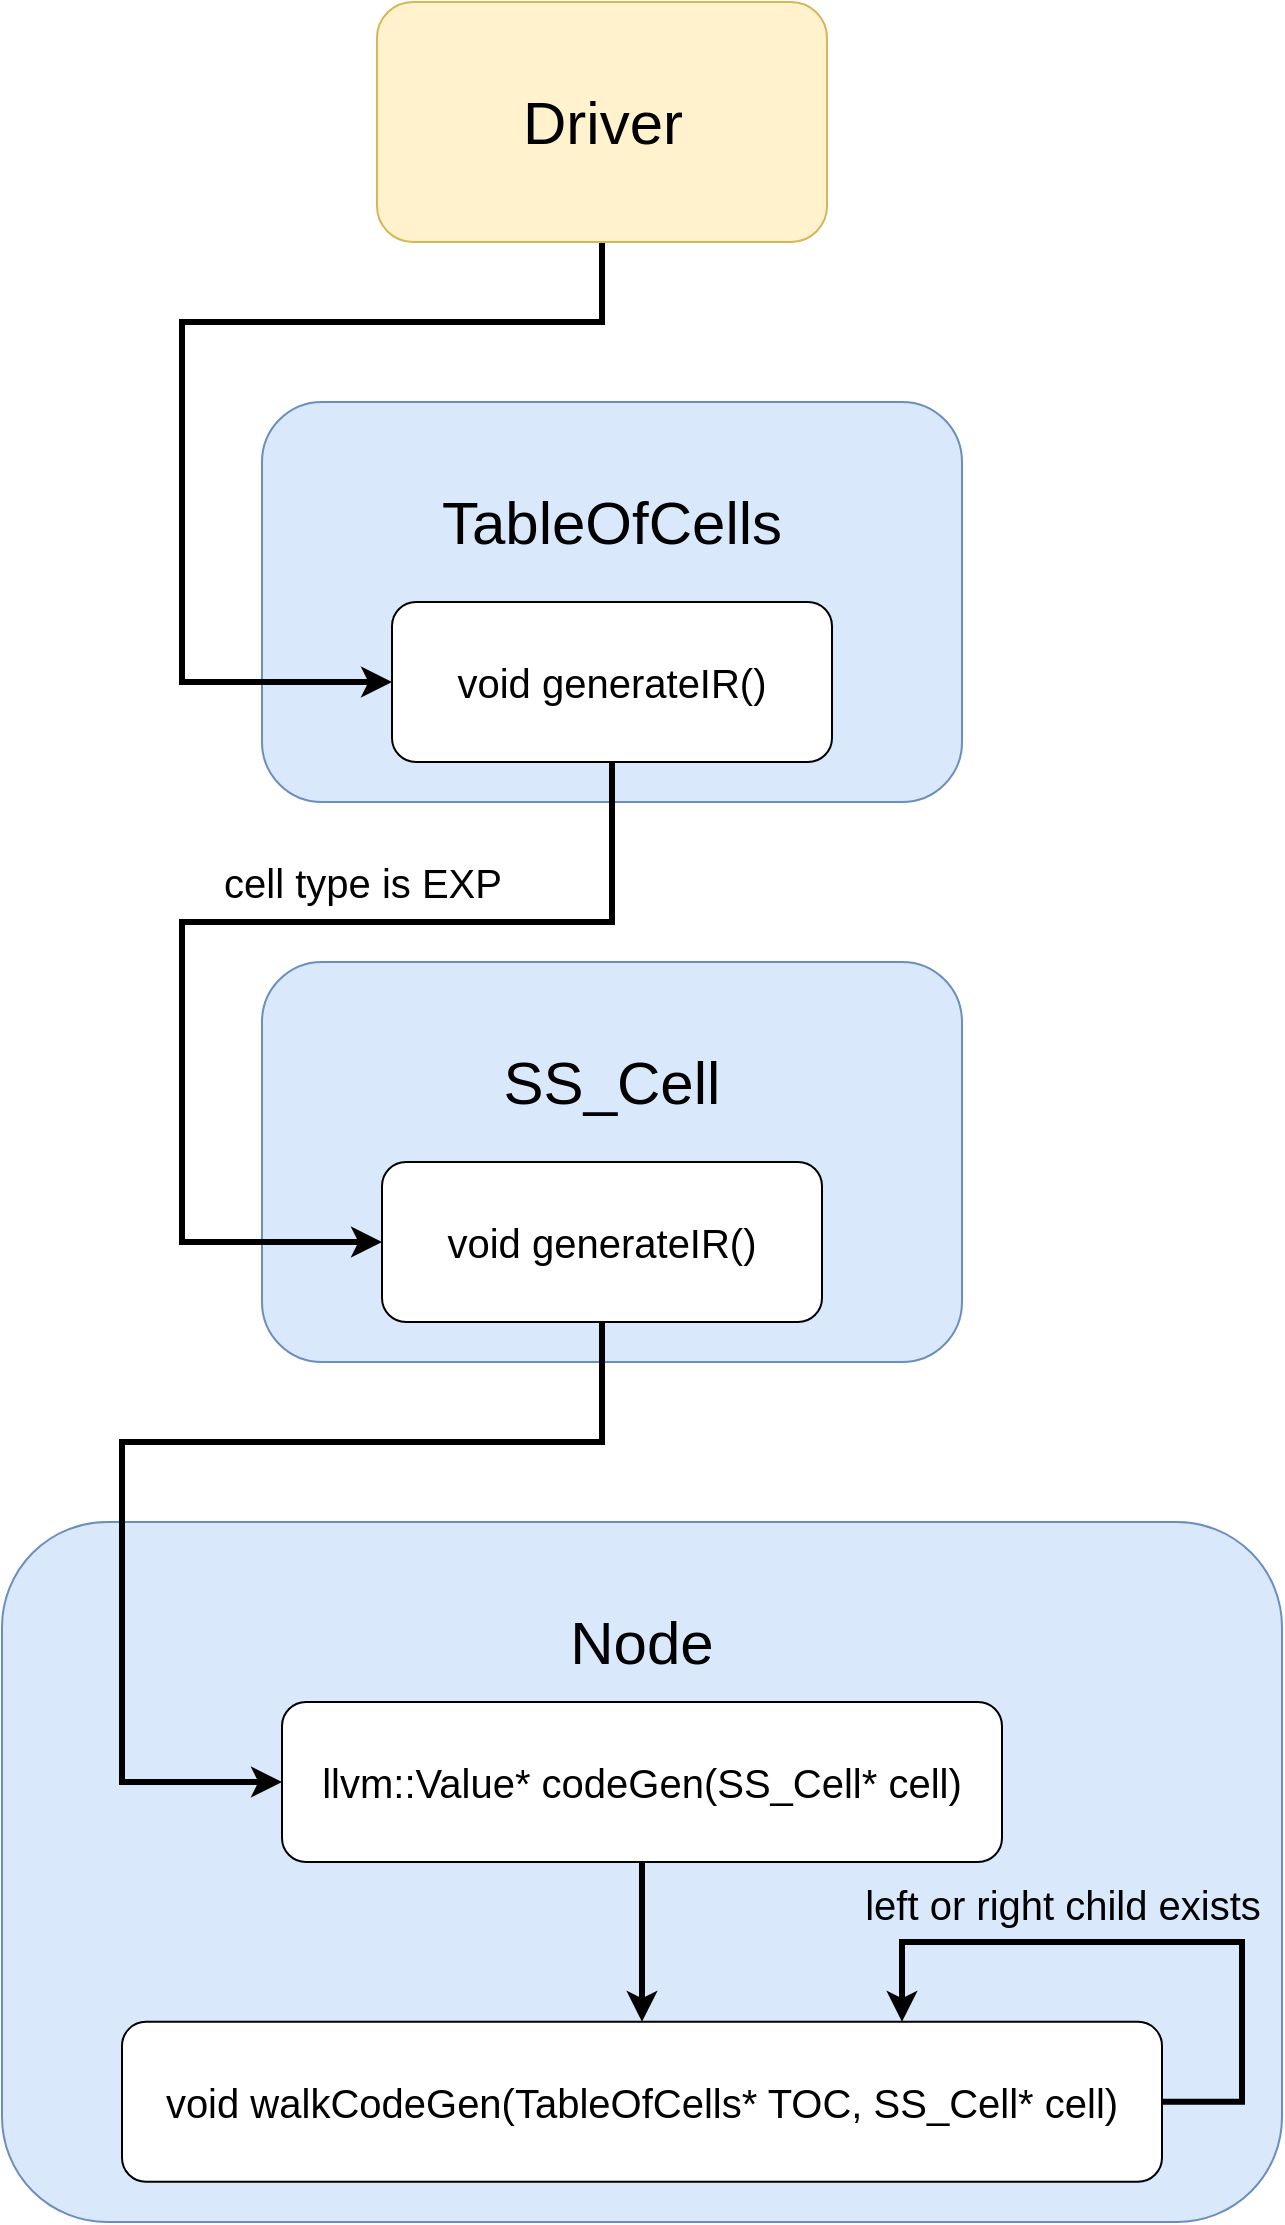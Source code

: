 <mxfile version="17.1.4" type="github">
  <diagram name="Page-1" id="edf60f1a-56cd-e834-aa8a-f176f3a09ee4">
    <mxGraphModel dx="1351" dy="1986" grid="1" gridSize="10" guides="1" tooltips="1" connect="1" arrows="1" fold="1" page="1" pageScale="1" pageWidth="850" pageHeight="1100" background="none" math="0" shadow="0">
      <root>
        <mxCell id="0" />
        <mxCell id="1" parent="0" />
        <mxCell id="CXCcsQgGAHsBrNtVgMis-3" value="&lt;br&gt;SS_Cell" style="rounded=1;whiteSpace=wrap;html=1;fillColor=#dae8fc;strokeColor=#6c8ebf;align=center;verticalAlign=top;fontSize=30;" parent="1" vertex="1">
          <mxGeometry x="190" y="240" width="350" height="200" as="geometry" />
        </mxCell>
        <mxCell id="CXCcsQgGAHsBrNtVgMis-2" value="&lt;br&gt;TableOfCells" style="rounded=1;whiteSpace=wrap;html=1;fillColor=#dae8fc;strokeColor=#6c8ebf;align=center;verticalAlign=top;fontSize=30;" parent="1" vertex="1">
          <mxGeometry x="190" y="-40" width="350" height="200" as="geometry" />
        </mxCell>
        <mxCell id="CXCcsQgGAHsBrNtVgMis-1" value="&lt;br&gt;Node" style="rounded=1;whiteSpace=wrap;html=1;fillColor=#dae8fc;strokeColor=#6c8ebf;align=center;verticalAlign=top;fontSize=30;" parent="1" vertex="1">
          <mxGeometry x="60" y="520" width="640" height="350" as="geometry" />
        </mxCell>
        <mxCell id="TTlPJ-I1SFsq0LwxmCUP-3" style="edgeStyle=orthogonalEdgeStyle;rounded=0;orthogonalLoop=1;jettySize=auto;html=1;exitX=0.5;exitY=1;exitDx=0;exitDy=0;entryX=0.5;entryY=0;entryDx=0;entryDy=0;strokeWidth=3;" parent="1" source="TTlPJ-I1SFsq0LwxmCUP-1" target="TTlPJ-I1SFsq0LwxmCUP-2" edge="1">
          <mxGeometry relative="1" as="geometry">
            <Array as="points">
              <mxPoint x="380" y="750" />
              <mxPoint x="380" y="750" />
            </Array>
          </mxGeometry>
        </mxCell>
        <mxCell id="TTlPJ-I1SFsq0LwxmCUP-1" value="&lt;font style=&quot;font-size: 20px&quot;&gt;llvm::Value* codeGen(SS_Cell* cell)&lt;/font&gt;" style="rounded=1;whiteSpace=wrap;html=1;" parent="1" vertex="1">
          <mxGeometry x="200" y="610" width="360" height="80" as="geometry" />
        </mxCell>
        <mxCell id="TTlPJ-I1SFsq0LwxmCUP-2" value="&lt;font style=&quot;font-size: 20px&quot;&gt;void walkCodeGen(TableOfCells* TOC, SS_Cell* cell)&lt;/font&gt;" style="rounded=1;whiteSpace=wrap;html=1;" parent="1" vertex="1">
          <mxGeometry x="120" y="769.93" width="520" height="80" as="geometry" />
        </mxCell>
        <mxCell id="TTlPJ-I1SFsq0LwxmCUP-7" style="edgeStyle=orthogonalEdgeStyle;rounded=0;orthogonalLoop=1;jettySize=auto;html=1;exitX=0.5;exitY=1;exitDx=0;exitDy=0;entryX=0;entryY=0.5;entryDx=0;entryDy=0;strokeWidth=3;" parent="1" source="TTlPJ-I1SFsq0LwxmCUP-4" target="TTlPJ-I1SFsq0LwxmCUP-1" edge="1">
          <mxGeometry relative="1" as="geometry">
            <Array as="points">
              <mxPoint x="360" y="480" />
              <mxPoint x="120" y="480" />
              <mxPoint x="120" y="650" />
            </Array>
          </mxGeometry>
        </mxCell>
        <mxCell id="N73g1ff-HFwDCHpPMYkV-2" value="cell type is EXP" style="edgeLabel;html=1;align=center;verticalAlign=middle;resizable=0;points=[];fontSize=20;" vertex="1" connectable="0" parent="TTlPJ-I1SFsq0LwxmCUP-7">
          <mxGeometry x="-0.214" y="1" relative="1" as="geometry">
            <mxPoint x="36" y="-281" as="offset" />
          </mxGeometry>
        </mxCell>
        <mxCell id="TTlPJ-I1SFsq0LwxmCUP-4" value="&lt;font style=&quot;font-size: 20px&quot;&gt;void generateIR()&lt;/font&gt;" style="rounded=1;whiteSpace=wrap;html=1;" parent="1" vertex="1">
          <mxGeometry x="250" y="340" width="220" height="80" as="geometry" />
        </mxCell>
        <mxCell id="CXCcsQgGAHsBrNtVgMis-5" style="edgeStyle=orthogonalEdgeStyle;rounded=0;orthogonalLoop=1;jettySize=auto;html=1;exitX=0.5;exitY=1;exitDx=0;exitDy=0;entryX=0;entryY=0.5;entryDx=0;entryDy=0;fontSize=20;strokeWidth=3;" parent="1" source="TTlPJ-I1SFsq0LwxmCUP-5" target="TTlPJ-I1SFsq0LwxmCUP-4" edge="1">
          <mxGeometry relative="1" as="geometry">
            <Array as="points">
              <mxPoint x="365" y="220" />
              <mxPoint x="150" y="220" />
              <mxPoint x="150" y="380" />
            </Array>
          </mxGeometry>
        </mxCell>
        <mxCell id="TTlPJ-I1SFsq0LwxmCUP-5" value="&lt;font style=&quot;font-size: 20px&quot;&gt;void generateIR()&lt;/font&gt;" style="rounded=1;whiteSpace=wrap;html=1;" parent="1" vertex="1">
          <mxGeometry x="255" y="60" width="220" height="80" as="geometry" />
        </mxCell>
        <mxCell id="CXCcsQgGAHsBrNtVgMis-6" style="edgeStyle=orthogonalEdgeStyle;rounded=0;orthogonalLoop=1;jettySize=auto;html=1;exitX=1;exitY=0.5;exitDx=0;exitDy=0;entryX=0.75;entryY=0;entryDx=0;entryDy=0;fontSize=21;strokeWidth=3;" parent="1" source="TTlPJ-I1SFsq0LwxmCUP-2" target="TTlPJ-I1SFsq0LwxmCUP-2" edge="1">
          <mxGeometry relative="1" as="geometry">
            <Array as="points">
              <mxPoint x="680" y="810" />
              <mxPoint x="680" y="730" />
              <mxPoint x="510" y="730" />
            </Array>
          </mxGeometry>
        </mxCell>
        <mxCell id="N73g1ff-HFwDCHpPMYkV-1" value="&lt;font style=&quot;font-size: 20px;&quot;&gt;left or right child exists&lt;/font&gt;" style="edgeLabel;html=1;align=center;verticalAlign=middle;resizable=0;points=[];labelBackgroundColor=none;fontSize=20;" vertex="1" connectable="0" parent="CXCcsQgGAHsBrNtVgMis-6">
          <mxGeometry x="-0.5" y="-1" relative="1" as="geometry">
            <mxPoint x="-91" y="-57" as="offset" />
          </mxGeometry>
        </mxCell>
        <mxCell id="CXCcsQgGAHsBrNtVgMis-9" style="edgeStyle=orthogonalEdgeStyle;rounded=0;orthogonalLoop=1;jettySize=auto;html=1;exitX=0.5;exitY=1;exitDx=0;exitDy=0;entryX=0;entryY=0.5;entryDx=0;entryDy=0;fontSize=21;strokeWidth=3;" parent="1" source="CXCcsQgGAHsBrNtVgMis-7" target="TTlPJ-I1SFsq0LwxmCUP-5" edge="1">
          <mxGeometry relative="1" as="geometry">
            <Array as="points">
              <mxPoint x="360" y="-80" />
              <mxPoint x="150" y="-80" />
              <mxPoint x="150" y="100" />
            </Array>
          </mxGeometry>
        </mxCell>
        <mxCell id="CXCcsQgGAHsBrNtVgMis-7" value="Driver" style="rounded=1;whiteSpace=wrap;html=1;fillColor=#fff2cc;strokeColor=#d6b656;align=center;verticalAlign=middle;fontSize=30;" parent="1" vertex="1">
          <mxGeometry x="247.5" y="-240" width="225" height="120" as="geometry" />
        </mxCell>
      </root>
    </mxGraphModel>
  </diagram>
</mxfile>
